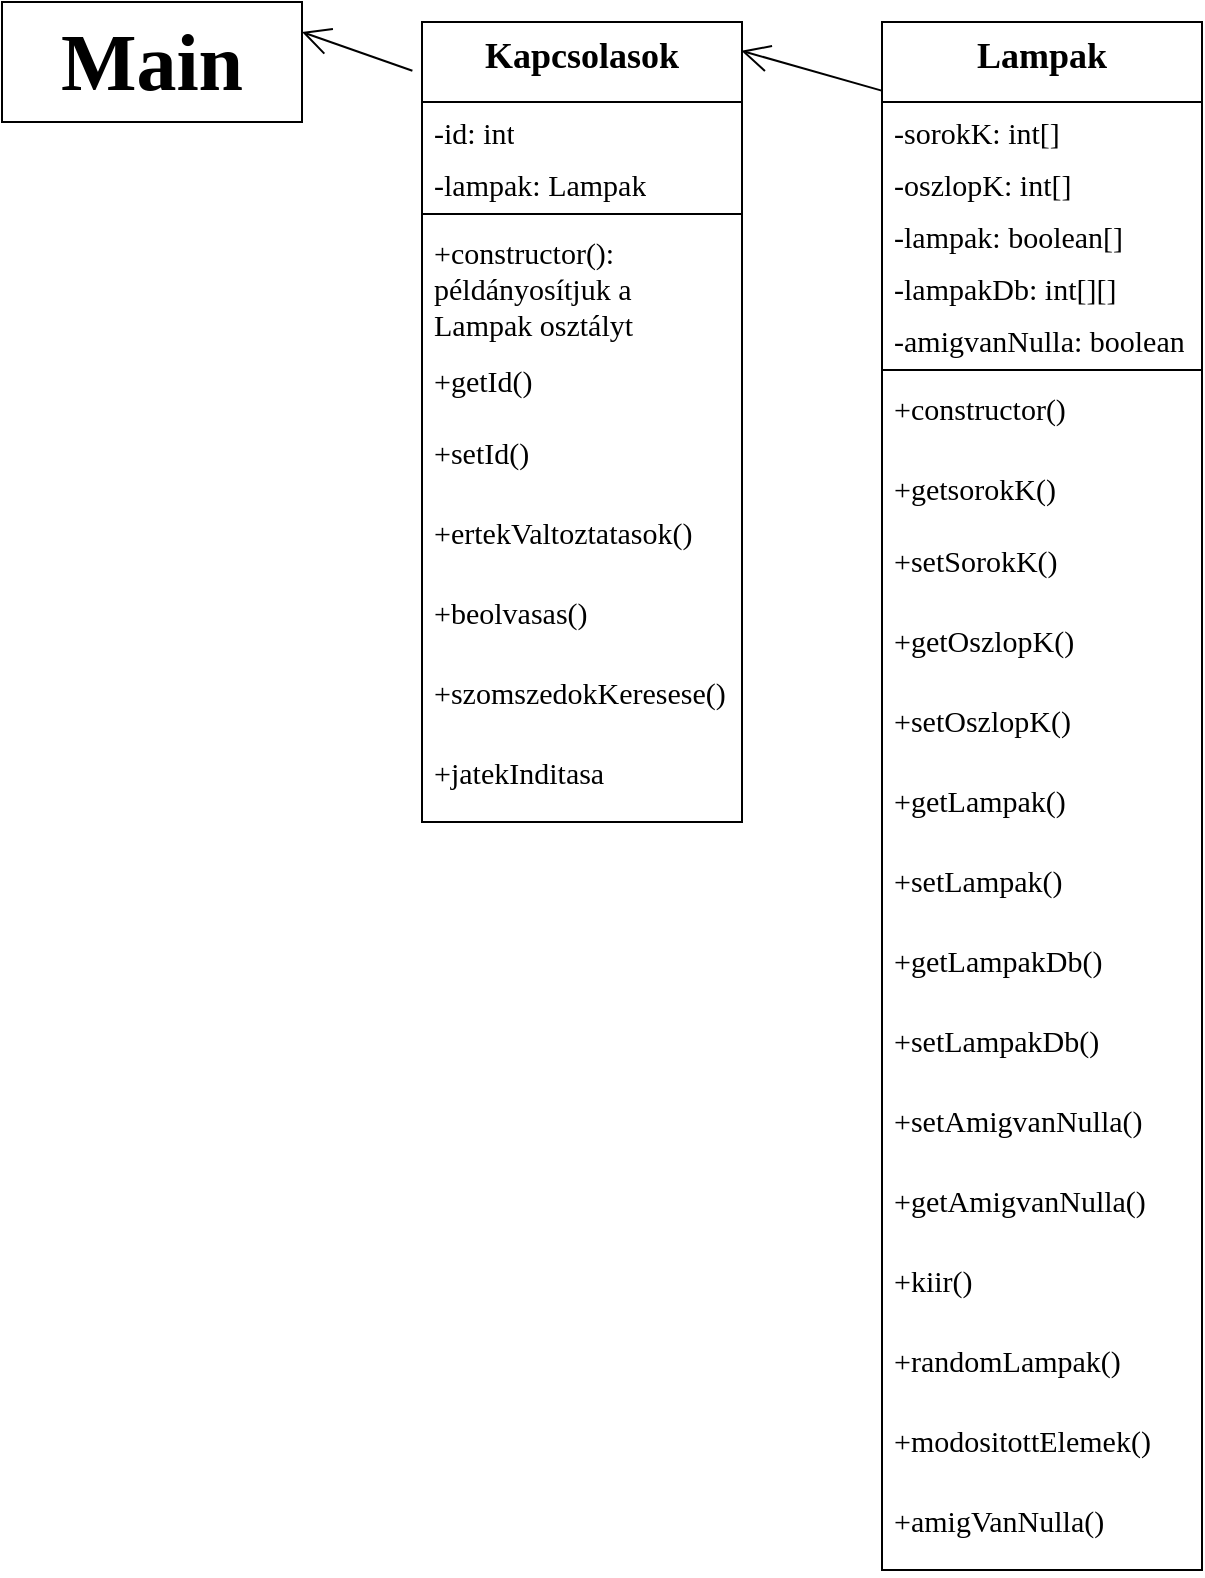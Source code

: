 <mxfile version="21.5.0" type="device">
  <diagram name="Page-1" id="ohEadpmLSCMR9Kgw1Pag">
    <mxGraphModel dx="1050" dy="581" grid="1" gridSize="10" guides="1" tooltips="1" connect="1" arrows="1" fold="1" page="1" pageScale="1" pageWidth="850" pageHeight="1100" math="0" shadow="0">
      <root>
        <mxCell id="0" />
        <mxCell id="1" parent="0" />
        <mxCell id="0WsyqsWvhymyXISmNPz0-9" value="Main" style="html=1;whiteSpace=wrap;fontSize=40;fontFamily=Times New Roman;fontStyle=1" vertex="1" parent="1">
          <mxGeometry x="120" y="10" width="150" height="60" as="geometry" />
        </mxCell>
        <mxCell id="0WsyqsWvhymyXISmNPz0-10" value="" style="endArrow=open;endFill=1;endSize=12;html=1;rounded=0;entryX=1;entryY=0.25;entryDx=0;entryDy=0;exitX=-0.03;exitY=0.061;exitDx=0;exitDy=0;exitPerimeter=0;" edge="1" parent="1" source="0WsyqsWvhymyXISmNPz0-11" target="0WsyqsWvhymyXISmNPz0-9">
          <mxGeometry width="160" relative="1" as="geometry">
            <mxPoint x="300" y="135" as="sourcePoint" />
            <mxPoint x="400" y="300" as="targetPoint" />
          </mxGeometry>
        </mxCell>
        <mxCell id="0WsyqsWvhymyXISmNPz0-11" value="Kapcsolasok" style="swimlane;fontStyle=1;align=center;verticalAlign=top;childLayout=stackLayout;horizontal=1;startSize=40;horizontalStack=0;resizeParent=1;resizeParentMax=0;resizeLast=0;collapsible=1;marginBottom=0;whiteSpace=wrap;html=1;fontSize=18;fontFamily=Times New Roman;" vertex="1" parent="1">
          <mxGeometry x="330" y="20" width="160" height="400" as="geometry" />
        </mxCell>
        <mxCell id="0WsyqsWvhymyXISmNPz0-12" value="-id: int" style="text;strokeColor=none;fillColor=none;align=left;verticalAlign=top;spacingLeft=4;spacingRight=4;overflow=hidden;rotatable=0;points=[[0,0.5],[1,0.5]];portConstraint=eastwest;whiteSpace=wrap;html=1;fontSize=15;fontFamily=Times New Roman;" vertex="1" parent="0WsyqsWvhymyXISmNPz0-11">
          <mxGeometry y="40" width="160" height="26" as="geometry" />
        </mxCell>
        <mxCell id="0WsyqsWvhymyXISmNPz0-15" value="-lampak: Lampak" style="text;strokeColor=none;fillColor=none;align=left;verticalAlign=top;spacingLeft=4;spacingRight=4;overflow=hidden;rotatable=0;points=[[0,0.5],[1,0.5]];portConstraint=eastwest;whiteSpace=wrap;html=1;fontSize=15;fontFamily=Times New Roman;" vertex="1" parent="0WsyqsWvhymyXISmNPz0-11">
          <mxGeometry y="66" width="160" height="26" as="geometry" />
        </mxCell>
        <mxCell id="0WsyqsWvhymyXISmNPz0-13" value="" style="line;strokeWidth=1;fillColor=none;align=left;verticalAlign=middle;spacingTop=-1;spacingLeft=3;spacingRight=3;rotatable=0;labelPosition=right;points=[];portConstraint=eastwest;strokeColor=inherit;" vertex="1" parent="0WsyqsWvhymyXISmNPz0-11">
          <mxGeometry y="92" width="160" height="8" as="geometry" />
        </mxCell>
        <mxCell id="0WsyqsWvhymyXISmNPz0-14" value="+constructor(): példányosítjuk a Lampak osztályt" style="text;strokeColor=none;fillColor=none;align=left;verticalAlign=top;spacingLeft=4;spacingRight=4;overflow=hidden;rotatable=0;points=[[0,0.5],[1,0.5]];portConstraint=eastwest;whiteSpace=wrap;html=1;fontFamily=Times New Roman;fontSize=15;" vertex="1" parent="0WsyqsWvhymyXISmNPz0-11">
          <mxGeometry y="100" width="160" height="64" as="geometry" />
        </mxCell>
        <mxCell id="0WsyqsWvhymyXISmNPz0-16" value="+getId()" style="text;strokeColor=none;fillColor=none;align=left;verticalAlign=top;spacingLeft=4;spacingRight=4;overflow=hidden;rotatable=0;points=[[0,0.5],[1,0.5]];portConstraint=eastwest;whiteSpace=wrap;html=1;fontFamily=Times New Roman;fontSize=15;" vertex="1" parent="0WsyqsWvhymyXISmNPz0-11">
          <mxGeometry y="164" width="160" height="36" as="geometry" />
        </mxCell>
        <mxCell id="0WsyqsWvhymyXISmNPz0-17" value="+setId()" style="text;strokeColor=none;fillColor=none;align=left;verticalAlign=top;spacingLeft=4;spacingRight=4;overflow=hidden;rotatable=0;points=[[0,0.5],[1,0.5]];portConstraint=eastwest;whiteSpace=wrap;html=1;fontFamily=Times New Roman;fontSize=15;" vertex="1" parent="0WsyqsWvhymyXISmNPz0-11">
          <mxGeometry y="200" width="160" height="40" as="geometry" />
        </mxCell>
        <mxCell id="0WsyqsWvhymyXISmNPz0-18" value="+ertekValtoztatasok()" style="text;strokeColor=none;fillColor=none;align=left;verticalAlign=top;spacingLeft=4;spacingRight=4;overflow=hidden;rotatable=0;points=[[0,0.5],[1,0.5]];portConstraint=eastwest;whiteSpace=wrap;html=1;fontFamily=Times New Roman;fontSize=15;" vertex="1" parent="0WsyqsWvhymyXISmNPz0-11">
          <mxGeometry y="240" width="160" height="40" as="geometry" />
        </mxCell>
        <mxCell id="0WsyqsWvhymyXISmNPz0-19" value="+beolvasas()" style="text;strokeColor=none;fillColor=none;align=left;verticalAlign=top;spacingLeft=4;spacingRight=4;overflow=hidden;rotatable=0;points=[[0,0.5],[1,0.5]];portConstraint=eastwest;whiteSpace=wrap;html=1;fontFamily=Times New Roman;fontSize=15;" vertex="1" parent="0WsyqsWvhymyXISmNPz0-11">
          <mxGeometry y="280" width="160" height="40" as="geometry" />
        </mxCell>
        <mxCell id="0WsyqsWvhymyXISmNPz0-20" value="+szomszedokKeresese()" style="text;strokeColor=none;fillColor=none;align=left;verticalAlign=top;spacingLeft=4;spacingRight=4;overflow=hidden;rotatable=0;points=[[0,0.5],[1,0.5]];portConstraint=eastwest;whiteSpace=wrap;html=1;fontSize=15;fontFamily=Times New Roman;" vertex="1" parent="0WsyqsWvhymyXISmNPz0-11">
          <mxGeometry y="320" width="160" height="40" as="geometry" />
        </mxCell>
        <mxCell id="0WsyqsWvhymyXISmNPz0-21" value="+jatekInditasa" style="text;strokeColor=none;fillColor=none;align=left;verticalAlign=top;spacingLeft=4;spacingRight=4;overflow=hidden;rotatable=0;points=[[0,0.5],[1,0.5]];portConstraint=eastwest;whiteSpace=wrap;html=1;fontSize=15;fontFamily=Times New Roman;" vertex="1" parent="0WsyqsWvhymyXISmNPz0-11">
          <mxGeometry y="360" width="160" height="40" as="geometry" />
        </mxCell>
        <mxCell id="0WsyqsWvhymyXISmNPz0-22" value="" style="endArrow=open;endFill=1;endSize=12;html=1;rounded=0;entryX=0.998;entryY=0.036;entryDx=0;entryDy=0;entryPerimeter=0;exitX=0.01;exitY=0.045;exitDx=0;exitDy=0;exitPerimeter=0;" edge="1" parent="1" source="0WsyqsWvhymyXISmNPz0-26" target="0WsyqsWvhymyXISmNPz0-11">
          <mxGeometry width="160" relative="1" as="geometry">
            <mxPoint x="620" y="160.736" as="sourcePoint" />
            <mxPoint x="460" y="110" as="targetPoint" />
          </mxGeometry>
        </mxCell>
        <mxCell id="0WsyqsWvhymyXISmNPz0-26" value="Lampak" style="swimlane;fontStyle=1;align=center;verticalAlign=top;childLayout=stackLayout;horizontal=1;startSize=40;horizontalStack=0;resizeParent=1;resizeParentMax=0;resizeLast=0;collapsible=1;marginBottom=0;whiteSpace=wrap;html=1;fontSize=18;fontFamily=Times New Roman;" vertex="1" parent="1">
          <mxGeometry x="560" y="20" width="160" height="774" as="geometry" />
        </mxCell>
        <mxCell id="0WsyqsWvhymyXISmNPz0-27" value="-sorokK: int[]" style="text;strokeColor=none;fillColor=none;align=left;verticalAlign=top;spacingLeft=4;spacingRight=4;overflow=hidden;rotatable=0;points=[[0,0.5],[1,0.5]];portConstraint=eastwest;whiteSpace=wrap;html=1;fontSize=15;fontFamily=Times New Roman;" vertex="1" parent="0WsyqsWvhymyXISmNPz0-26">
          <mxGeometry y="40" width="160" height="26" as="geometry" />
        </mxCell>
        <mxCell id="0WsyqsWvhymyXISmNPz0-28" value="-oszlopK: int[]" style="text;strokeColor=none;fillColor=none;align=left;verticalAlign=top;spacingLeft=4;spacingRight=4;overflow=hidden;rotatable=0;points=[[0,0.5],[1,0.5]];portConstraint=eastwest;whiteSpace=wrap;html=1;fontSize=15;fontFamily=Times New Roman;" vertex="1" parent="0WsyqsWvhymyXISmNPz0-26">
          <mxGeometry y="66" width="160" height="26" as="geometry" />
        </mxCell>
        <mxCell id="0WsyqsWvhymyXISmNPz0-37" value="-lampak: boolean[]" style="text;strokeColor=none;fillColor=none;align=left;verticalAlign=top;spacingLeft=4;spacingRight=4;overflow=hidden;rotatable=0;points=[[0,0.5],[1,0.5]];portConstraint=eastwest;whiteSpace=wrap;html=1;fontSize=15;fontFamily=Times New Roman;" vertex="1" parent="0WsyqsWvhymyXISmNPz0-26">
          <mxGeometry y="92" width="160" height="26" as="geometry" />
        </mxCell>
        <mxCell id="0WsyqsWvhymyXISmNPz0-38" value="-lampakDb: int[][]" style="text;strokeColor=none;fillColor=none;align=left;verticalAlign=top;spacingLeft=4;spacingRight=4;overflow=hidden;rotatable=0;points=[[0,0.5],[1,0.5]];portConstraint=eastwest;whiteSpace=wrap;html=1;fontSize=15;fontFamily=Times New Roman;" vertex="1" parent="0WsyqsWvhymyXISmNPz0-26">
          <mxGeometry y="118" width="160" height="26" as="geometry" />
        </mxCell>
        <mxCell id="0WsyqsWvhymyXISmNPz0-39" value="-amigvanNulla: boolean" style="text;strokeColor=none;fillColor=none;align=left;verticalAlign=top;spacingLeft=4;spacingRight=4;overflow=hidden;rotatable=0;points=[[0,0.5],[1,0.5]];portConstraint=eastwest;whiteSpace=wrap;html=1;fontSize=15;fontFamily=Times New Roman;" vertex="1" parent="0WsyqsWvhymyXISmNPz0-26">
          <mxGeometry y="144" width="160" height="26" as="geometry" />
        </mxCell>
        <mxCell id="0WsyqsWvhymyXISmNPz0-29" value="" style="line;strokeWidth=1;fillColor=none;align=left;verticalAlign=middle;spacingTop=-1;spacingLeft=3;spacingRight=3;rotatable=0;labelPosition=right;points=[];portConstraint=eastwest;strokeColor=inherit;" vertex="1" parent="0WsyqsWvhymyXISmNPz0-26">
          <mxGeometry y="170" width="160" height="8" as="geometry" />
        </mxCell>
        <mxCell id="0WsyqsWvhymyXISmNPz0-30" value="+constructor()" style="text;strokeColor=none;fillColor=none;align=left;verticalAlign=top;spacingLeft=4;spacingRight=4;overflow=hidden;rotatable=0;points=[[0,0.5],[1,0.5]];portConstraint=eastwest;whiteSpace=wrap;html=1;fontFamily=Times New Roman;fontSize=15;" vertex="1" parent="0WsyqsWvhymyXISmNPz0-26">
          <mxGeometry y="178" width="160" height="40" as="geometry" />
        </mxCell>
        <mxCell id="0WsyqsWvhymyXISmNPz0-31" value="+getsorokK()" style="text;strokeColor=none;fillColor=none;align=left;verticalAlign=top;spacingLeft=4;spacingRight=4;overflow=hidden;rotatable=0;points=[[0,0.5],[1,0.5]];portConstraint=eastwest;whiteSpace=wrap;html=1;fontFamily=Times New Roman;fontSize=15;" vertex="1" parent="0WsyqsWvhymyXISmNPz0-26">
          <mxGeometry y="218" width="160" height="36" as="geometry" />
        </mxCell>
        <mxCell id="0WsyqsWvhymyXISmNPz0-32" value="+setSorokK()" style="text;strokeColor=none;fillColor=none;align=left;verticalAlign=top;spacingLeft=4;spacingRight=4;overflow=hidden;rotatable=0;points=[[0,0.5],[1,0.5]];portConstraint=eastwest;whiteSpace=wrap;html=1;fontFamily=Times New Roman;fontSize=15;" vertex="1" parent="0WsyqsWvhymyXISmNPz0-26">
          <mxGeometry y="254" width="160" height="40" as="geometry" />
        </mxCell>
        <mxCell id="0WsyqsWvhymyXISmNPz0-33" value="+getOszlopK()" style="text;strokeColor=none;fillColor=none;align=left;verticalAlign=top;spacingLeft=4;spacingRight=4;overflow=hidden;rotatable=0;points=[[0,0.5],[1,0.5]];portConstraint=eastwest;whiteSpace=wrap;html=1;fontFamily=Times New Roman;fontSize=15;" vertex="1" parent="0WsyqsWvhymyXISmNPz0-26">
          <mxGeometry y="294" width="160" height="40" as="geometry" />
        </mxCell>
        <mxCell id="0WsyqsWvhymyXISmNPz0-34" value="+setOszlopK()" style="text;strokeColor=none;fillColor=none;align=left;verticalAlign=top;spacingLeft=4;spacingRight=4;overflow=hidden;rotatable=0;points=[[0,0.5],[1,0.5]];portConstraint=eastwest;whiteSpace=wrap;html=1;fontFamily=Times New Roman;fontSize=15;" vertex="1" parent="0WsyqsWvhymyXISmNPz0-26">
          <mxGeometry y="334" width="160" height="40" as="geometry" />
        </mxCell>
        <mxCell id="0WsyqsWvhymyXISmNPz0-35" value="+getLampak()" style="text;strokeColor=none;fillColor=none;align=left;verticalAlign=top;spacingLeft=4;spacingRight=4;overflow=hidden;rotatable=0;points=[[0,0.5],[1,0.5]];portConstraint=eastwest;whiteSpace=wrap;html=1;fontSize=15;fontFamily=Times New Roman;" vertex="1" parent="0WsyqsWvhymyXISmNPz0-26">
          <mxGeometry y="374" width="160" height="40" as="geometry" />
        </mxCell>
        <mxCell id="0WsyqsWvhymyXISmNPz0-36" value="+setLampak()" style="text;strokeColor=none;fillColor=none;align=left;verticalAlign=top;spacingLeft=4;spacingRight=4;overflow=hidden;rotatable=0;points=[[0,0.5],[1,0.5]];portConstraint=eastwest;whiteSpace=wrap;html=1;fontSize=15;fontFamily=Times New Roman;" vertex="1" parent="0WsyqsWvhymyXISmNPz0-26">
          <mxGeometry y="414" width="160" height="40" as="geometry" />
        </mxCell>
        <mxCell id="0WsyqsWvhymyXISmNPz0-40" value="+getLampakDb()" style="text;strokeColor=none;fillColor=none;align=left;verticalAlign=top;spacingLeft=4;spacingRight=4;overflow=hidden;rotatable=0;points=[[0,0.5],[1,0.5]];portConstraint=eastwest;whiteSpace=wrap;html=1;fontSize=15;fontFamily=Times New Roman;" vertex="1" parent="0WsyqsWvhymyXISmNPz0-26">
          <mxGeometry y="454" width="160" height="40" as="geometry" />
        </mxCell>
        <mxCell id="0WsyqsWvhymyXISmNPz0-41" value="+setLampakDb()" style="text;strokeColor=none;fillColor=none;align=left;verticalAlign=top;spacingLeft=4;spacingRight=4;overflow=hidden;rotatable=0;points=[[0,0.5],[1,0.5]];portConstraint=eastwest;whiteSpace=wrap;html=1;fontSize=15;fontFamily=Times New Roman;" vertex="1" parent="0WsyqsWvhymyXISmNPz0-26">
          <mxGeometry y="494" width="160" height="40" as="geometry" />
        </mxCell>
        <mxCell id="0WsyqsWvhymyXISmNPz0-42" value="+setAmigvanNulla()" style="text;strokeColor=none;fillColor=none;align=left;verticalAlign=top;spacingLeft=4;spacingRight=4;overflow=hidden;rotatable=0;points=[[0,0.5],[1,0.5]];portConstraint=eastwest;whiteSpace=wrap;html=1;fontSize=15;fontFamily=Times New Roman;" vertex="1" parent="0WsyqsWvhymyXISmNPz0-26">
          <mxGeometry y="534" width="160" height="40" as="geometry" />
        </mxCell>
        <mxCell id="0WsyqsWvhymyXISmNPz0-43" value="+getAmigvanNulla()" style="text;strokeColor=none;fillColor=none;align=left;verticalAlign=top;spacingLeft=4;spacingRight=4;overflow=hidden;rotatable=0;points=[[0,0.5],[1,0.5]];portConstraint=eastwest;whiteSpace=wrap;html=1;fontSize=15;fontFamily=Times New Roman;" vertex="1" parent="0WsyqsWvhymyXISmNPz0-26">
          <mxGeometry y="574" width="160" height="40" as="geometry" />
        </mxCell>
        <mxCell id="0WsyqsWvhymyXISmNPz0-44" value="+kiir()" style="text;strokeColor=none;fillColor=none;align=left;verticalAlign=top;spacingLeft=4;spacingRight=4;overflow=hidden;rotatable=0;points=[[0,0.5],[1,0.5]];portConstraint=eastwest;whiteSpace=wrap;html=1;fontSize=15;fontFamily=Times New Roman;" vertex="1" parent="0WsyqsWvhymyXISmNPz0-26">
          <mxGeometry y="614" width="160" height="40" as="geometry" />
        </mxCell>
        <mxCell id="0WsyqsWvhymyXISmNPz0-45" value="+randomLampak()" style="text;strokeColor=none;fillColor=none;align=left;verticalAlign=top;spacingLeft=4;spacingRight=4;overflow=hidden;rotatable=0;points=[[0,0.5],[1,0.5]];portConstraint=eastwest;whiteSpace=wrap;html=1;fontSize=15;fontFamily=Times New Roman;" vertex="1" parent="0WsyqsWvhymyXISmNPz0-26">
          <mxGeometry y="654" width="160" height="40" as="geometry" />
        </mxCell>
        <mxCell id="0WsyqsWvhymyXISmNPz0-46" value="+modositottElemek()" style="text;strokeColor=none;fillColor=none;align=left;verticalAlign=top;spacingLeft=4;spacingRight=4;overflow=hidden;rotatable=0;points=[[0,0.5],[1,0.5]];portConstraint=eastwest;whiteSpace=wrap;html=1;fontSize=15;fontFamily=Times New Roman;" vertex="1" parent="0WsyqsWvhymyXISmNPz0-26">
          <mxGeometry y="694" width="160" height="40" as="geometry" />
        </mxCell>
        <mxCell id="0WsyqsWvhymyXISmNPz0-47" value="+amigVanNulla()" style="text;strokeColor=none;fillColor=none;align=left;verticalAlign=top;spacingLeft=4;spacingRight=4;overflow=hidden;rotatable=0;points=[[0,0.5],[1,0.5]];portConstraint=eastwest;whiteSpace=wrap;html=1;fontSize=15;fontFamily=Times New Roman;" vertex="1" parent="0WsyqsWvhymyXISmNPz0-26">
          <mxGeometry y="734" width="160" height="40" as="geometry" />
        </mxCell>
      </root>
    </mxGraphModel>
  </diagram>
</mxfile>
